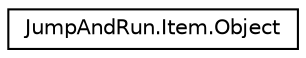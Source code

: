 digraph "Grafische Darstellung der Klassenhierarchie"
{
  edge [fontname="Helvetica",fontsize="10",labelfontname="Helvetica",labelfontsize="10"];
  node [fontname="Helvetica",fontsize="10",shape=record];
  rankdir="LR";
  Node1 [label="JumpAndRun.Item.Object",height=0.2,width=0.4,color="black", fillcolor="white", style="filled",URL="$class_jump_and_run_1_1_item_1_1_object.html",tooltip="Übernimmt die Darstellung es eines Modelles innerhalb eines Levels. "];
}
